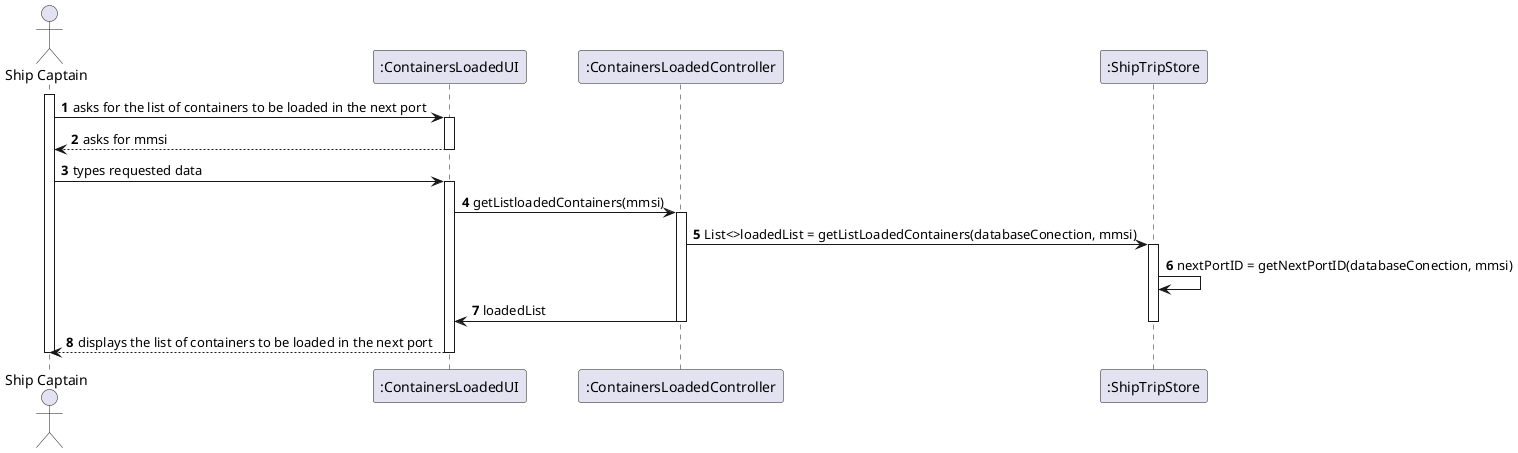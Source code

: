 @startuml
autonumber
'hide footbox
actor "Ship Captain" as SC
participant ":ContainersLoadedUI" as UI
participant ":ContainersLoadedController" as CTRL
participant ":ShipTripStore" as SBST

activate SC
SC -> UI :asks for the list of containers to be loaded in the next port
activate UI
UI --> SC : asks for mmsi
deactivate UI
SC -> UI : types requested data
activate UI

UI -> CTRL : getListloadedContainers(mmsi)
activate CTRL
CTRL -> SBST : List<>loadedList = getListLoadedContainers(databaseConection, mmsi)

activate SBST
SBST -> SBST : nextPortID = getNextPortID(databaseConection, mmsi)
CTRL -> UI : loadedList
deactivate SBST
deactivate CTRL
UI --> SC : displays the list of containers to be loaded in the next port
deactivate UI
deactivate SC

@enduml
